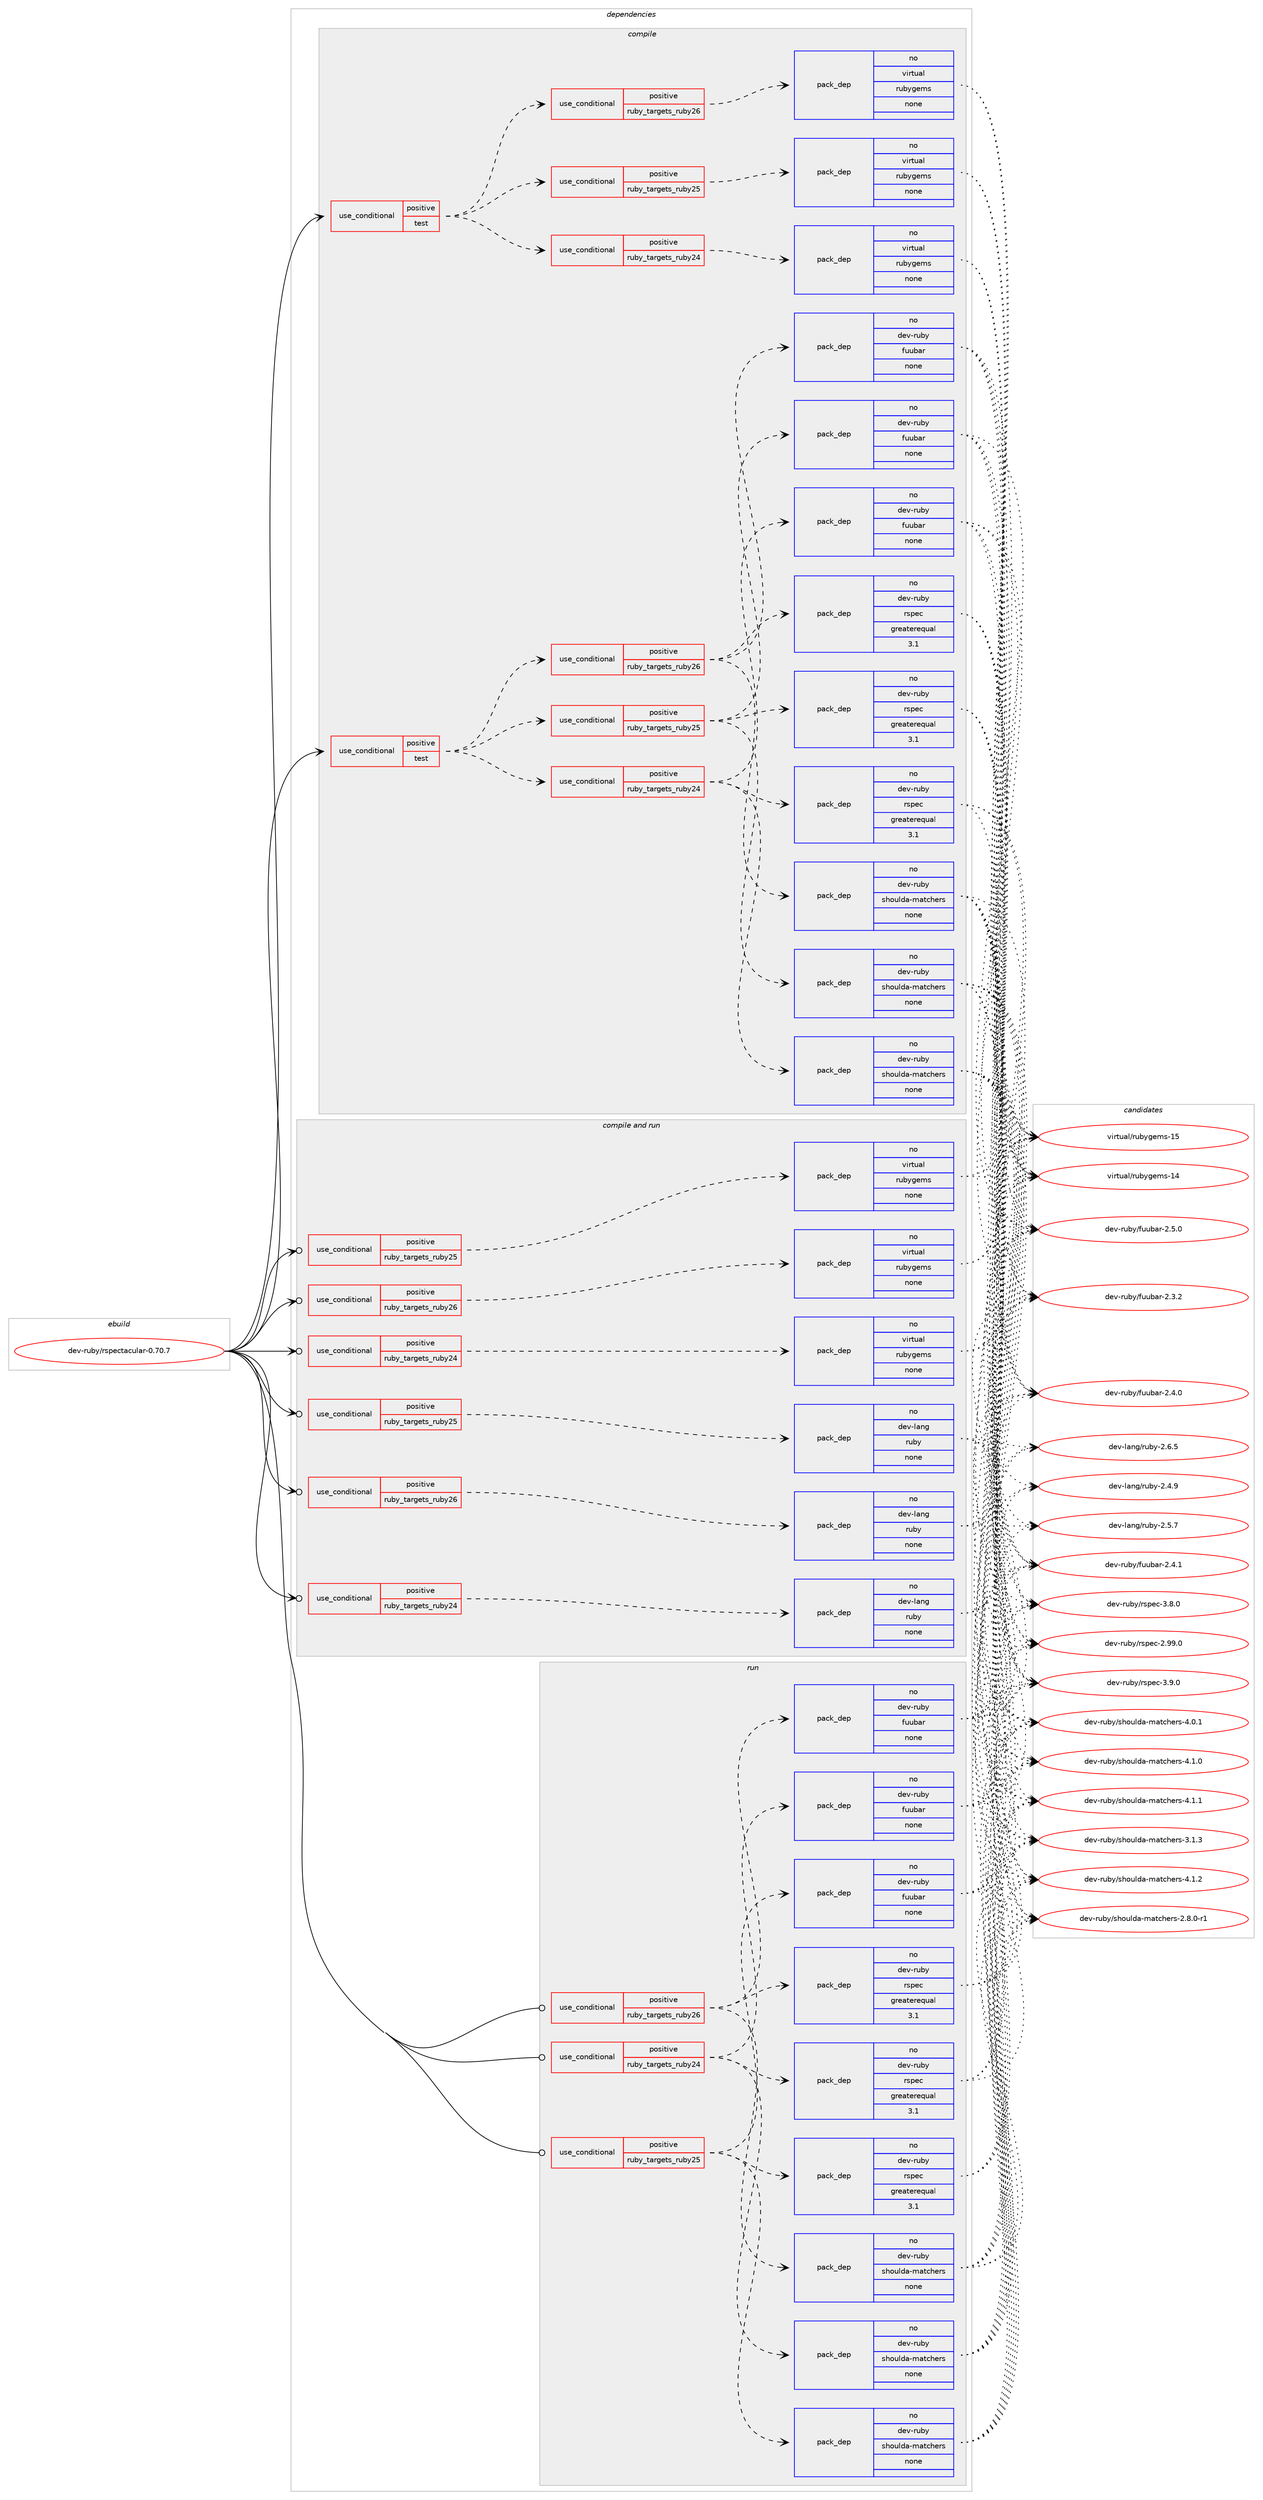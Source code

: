 digraph prolog {

# *************
# Graph options
# *************

newrank=true;
concentrate=true;
compound=true;
graph [rankdir=LR,fontname=Helvetica,fontsize=10,ranksep=1.5];#, ranksep=2.5, nodesep=0.2];
edge  [arrowhead=vee];
node  [fontname=Helvetica,fontsize=10];

# **********
# The ebuild
# **********

subgraph cluster_leftcol {
color=gray;
rank=same;
label=<<i>ebuild</i>>;
id [label="dev-ruby/rspectacular-0.70.7", color=red, width=4, href="../dev-ruby/rspectacular-0.70.7.svg"];
}

# ****************
# The dependencies
# ****************

subgraph cluster_midcol {
color=gray;
label=<<i>dependencies</i>>;
subgraph cluster_compile {
fillcolor="#eeeeee";
style=filled;
label=<<i>compile</i>>;
subgraph cond174399 {
dependency708696 [label=<<TABLE BORDER="0" CELLBORDER="1" CELLSPACING="0" CELLPADDING="4"><TR><TD ROWSPAN="3" CELLPADDING="10">use_conditional</TD></TR><TR><TD>positive</TD></TR><TR><TD>test</TD></TR></TABLE>>, shape=none, color=red];
subgraph cond174400 {
dependency708697 [label=<<TABLE BORDER="0" CELLBORDER="1" CELLSPACING="0" CELLPADDING="4"><TR><TD ROWSPAN="3" CELLPADDING="10">use_conditional</TD></TR><TR><TD>positive</TD></TR><TR><TD>ruby_targets_ruby24</TD></TR></TABLE>>, shape=none, color=red];
subgraph pack522267 {
dependency708698 [label=<<TABLE BORDER="0" CELLBORDER="1" CELLSPACING="0" CELLPADDING="4" WIDTH="220"><TR><TD ROWSPAN="6" CELLPADDING="30">pack_dep</TD></TR><TR><TD WIDTH="110">no</TD></TR><TR><TD>dev-ruby</TD></TR><TR><TD>rspec</TD></TR><TR><TD>greaterequal</TD></TR><TR><TD>3.1</TD></TR></TABLE>>, shape=none, color=blue];
}
dependency708697:e -> dependency708698:w [weight=20,style="dashed",arrowhead="vee"];
subgraph pack522268 {
dependency708699 [label=<<TABLE BORDER="0" CELLBORDER="1" CELLSPACING="0" CELLPADDING="4" WIDTH="220"><TR><TD ROWSPAN="6" CELLPADDING="30">pack_dep</TD></TR><TR><TD WIDTH="110">no</TD></TR><TR><TD>dev-ruby</TD></TR><TR><TD>fuubar</TD></TR><TR><TD>none</TD></TR><TR><TD></TD></TR></TABLE>>, shape=none, color=blue];
}
dependency708697:e -> dependency708699:w [weight=20,style="dashed",arrowhead="vee"];
subgraph pack522269 {
dependency708700 [label=<<TABLE BORDER="0" CELLBORDER="1" CELLSPACING="0" CELLPADDING="4" WIDTH="220"><TR><TD ROWSPAN="6" CELLPADDING="30">pack_dep</TD></TR><TR><TD WIDTH="110">no</TD></TR><TR><TD>dev-ruby</TD></TR><TR><TD>shoulda-matchers</TD></TR><TR><TD>none</TD></TR><TR><TD></TD></TR></TABLE>>, shape=none, color=blue];
}
dependency708697:e -> dependency708700:w [weight=20,style="dashed",arrowhead="vee"];
}
dependency708696:e -> dependency708697:w [weight=20,style="dashed",arrowhead="vee"];
subgraph cond174401 {
dependency708701 [label=<<TABLE BORDER="0" CELLBORDER="1" CELLSPACING="0" CELLPADDING="4"><TR><TD ROWSPAN="3" CELLPADDING="10">use_conditional</TD></TR><TR><TD>positive</TD></TR><TR><TD>ruby_targets_ruby25</TD></TR></TABLE>>, shape=none, color=red];
subgraph pack522270 {
dependency708702 [label=<<TABLE BORDER="0" CELLBORDER="1" CELLSPACING="0" CELLPADDING="4" WIDTH="220"><TR><TD ROWSPAN="6" CELLPADDING="30">pack_dep</TD></TR><TR><TD WIDTH="110">no</TD></TR><TR><TD>dev-ruby</TD></TR><TR><TD>rspec</TD></TR><TR><TD>greaterequal</TD></TR><TR><TD>3.1</TD></TR></TABLE>>, shape=none, color=blue];
}
dependency708701:e -> dependency708702:w [weight=20,style="dashed",arrowhead="vee"];
subgraph pack522271 {
dependency708703 [label=<<TABLE BORDER="0" CELLBORDER="1" CELLSPACING="0" CELLPADDING="4" WIDTH="220"><TR><TD ROWSPAN="6" CELLPADDING="30">pack_dep</TD></TR><TR><TD WIDTH="110">no</TD></TR><TR><TD>dev-ruby</TD></TR><TR><TD>fuubar</TD></TR><TR><TD>none</TD></TR><TR><TD></TD></TR></TABLE>>, shape=none, color=blue];
}
dependency708701:e -> dependency708703:w [weight=20,style="dashed",arrowhead="vee"];
subgraph pack522272 {
dependency708704 [label=<<TABLE BORDER="0" CELLBORDER="1" CELLSPACING="0" CELLPADDING="4" WIDTH="220"><TR><TD ROWSPAN="6" CELLPADDING="30">pack_dep</TD></TR><TR><TD WIDTH="110">no</TD></TR><TR><TD>dev-ruby</TD></TR><TR><TD>shoulda-matchers</TD></TR><TR><TD>none</TD></TR><TR><TD></TD></TR></TABLE>>, shape=none, color=blue];
}
dependency708701:e -> dependency708704:w [weight=20,style="dashed",arrowhead="vee"];
}
dependency708696:e -> dependency708701:w [weight=20,style="dashed",arrowhead="vee"];
subgraph cond174402 {
dependency708705 [label=<<TABLE BORDER="0" CELLBORDER="1" CELLSPACING="0" CELLPADDING="4"><TR><TD ROWSPAN="3" CELLPADDING="10">use_conditional</TD></TR><TR><TD>positive</TD></TR><TR><TD>ruby_targets_ruby26</TD></TR></TABLE>>, shape=none, color=red];
subgraph pack522273 {
dependency708706 [label=<<TABLE BORDER="0" CELLBORDER="1" CELLSPACING="0" CELLPADDING="4" WIDTH="220"><TR><TD ROWSPAN="6" CELLPADDING="30">pack_dep</TD></TR><TR><TD WIDTH="110">no</TD></TR><TR><TD>dev-ruby</TD></TR><TR><TD>rspec</TD></TR><TR><TD>greaterequal</TD></TR><TR><TD>3.1</TD></TR></TABLE>>, shape=none, color=blue];
}
dependency708705:e -> dependency708706:w [weight=20,style="dashed",arrowhead="vee"];
subgraph pack522274 {
dependency708707 [label=<<TABLE BORDER="0" CELLBORDER="1" CELLSPACING="0" CELLPADDING="4" WIDTH="220"><TR><TD ROWSPAN="6" CELLPADDING="30">pack_dep</TD></TR><TR><TD WIDTH="110">no</TD></TR><TR><TD>dev-ruby</TD></TR><TR><TD>fuubar</TD></TR><TR><TD>none</TD></TR><TR><TD></TD></TR></TABLE>>, shape=none, color=blue];
}
dependency708705:e -> dependency708707:w [weight=20,style="dashed",arrowhead="vee"];
subgraph pack522275 {
dependency708708 [label=<<TABLE BORDER="0" CELLBORDER="1" CELLSPACING="0" CELLPADDING="4" WIDTH="220"><TR><TD ROWSPAN="6" CELLPADDING="30">pack_dep</TD></TR><TR><TD WIDTH="110">no</TD></TR><TR><TD>dev-ruby</TD></TR><TR><TD>shoulda-matchers</TD></TR><TR><TD>none</TD></TR><TR><TD></TD></TR></TABLE>>, shape=none, color=blue];
}
dependency708705:e -> dependency708708:w [weight=20,style="dashed",arrowhead="vee"];
}
dependency708696:e -> dependency708705:w [weight=20,style="dashed",arrowhead="vee"];
}
id:e -> dependency708696:w [weight=20,style="solid",arrowhead="vee"];
subgraph cond174403 {
dependency708709 [label=<<TABLE BORDER="0" CELLBORDER="1" CELLSPACING="0" CELLPADDING="4"><TR><TD ROWSPAN="3" CELLPADDING="10">use_conditional</TD></TR><TR><TD>positive</TD></TR><TR><TD>test</TD></TR></TABLE>>, shape=none, color=red];
subgraph cond174404 {
dependency708710 [label=<<TABLE BORDER="0" CELLBORDER="1" CELLSPACING="0" CELLPADDING="4"><TR><TD ROWSPAN="3" CELLPADDING="10">use_conditional</TD></TR><TR><TD>positive</TD></TR><TR><TD>ruby_targets_ruby24</TD></TR></TABLE>>, shape=none, color=red];
subgraph pack522276 {
dependency708711 [label=<<TABLE BORDER="0" CELLBORDER="1" CELLSPACING="0" CELLPADDING="4" WIDTH="220"><TR><TD ROWSPAN="6" CELLPADDING="30">pack_dep</TD></TR><TR><TD WIDTH="110">no</TD></TR><TR><TD>virtual</TD></TR><TR><TD>rubygems</TD></TR><TR><TD>none</TD></TR><TR><TD></TD></TR></TABLE>>, shape=none, color=blue];
}
dependency708710:e -> dependency708711:w [weight=20,style="dashed",arrowhead="vee"];
}
dependency708709:e -> dependency708710:w [weight=20,style="dashed",arrowhead="vee"];
subgraph cond174405 {
dependency708712 [label=<<TABLE BORDER="0" CELLBORDER="1" CELLSPACING="0" CELLPADDING="4"><TR><TD ROWSPAN="3" CELLPADDING="10">use_conditional</TD></TR><TR><TD>positive</TD></TR><TR><TD>ruby_targets_ruby25</TD></TR></TABLE>>, shape=none, color=red];
subgraph pack522277 {
dependency708713 [label=<<TABLE BORDER="0" CELLBORDER="1" CELLSPACING="0" CELLPADDING="4" WIDTH="220"><TR><TD ROWSPAN="6" CELLPADDING="30">pack_dep</TD></TR><TR><TD WIDTH="110">no</TD></TR><TR><TD>virtual</TD></TR><TR><TD>rubygems</TD></TR><TR><TD>none</TD></TR><TR><TD></TD></TR></TABLE>>, shape=none, color=blue];
}
dependency708712:e -> dependency708713:w [weight=20,style="dashed",arrowhead="vee"];
}
dependency708709:e -> dependency708712:w [weight=20,style="dashed",arrowhead="vee"];
subgraph cond174406 {
dependency708714 [label=<<TABLE BORDER="0" CELLBORDER="1" CELLSPACING="0" CELLPADDING="4"><TR><TD ROWSPAN="3" CELLPADDING="10">use_conditional</TD></TR><TR><TD>positive</TD></TR><TR><TD>ruby_targets_ruby26</TD></TR></TABLE>>, shape=none, color=red];
subgraph pack522278 {
dependency708715 [label=<<TABLE BORDER="0" CELLBORDER="1" CELLSPACING="0" CELLPADDING="4" WIDTH="220"><TR><TD ROWSPAN="6" CELLPADDING="30">pack_dep</TD></TR><TR><TD WIDTH="110">no</TD></TR><TR><TD>virtual</TD></TR><TR><TD>rubygems</TD></TR><TR><TD>none</TD></TR><TR><TD></TD></TR></TABLE>>, shape=none, color=blue];
}
dependency708714:e -> dependency708715:w [weight=20,style="dashed",arrowhead="vee"];
}
dependency708709:e -> dependency708714:w [weight=20,style="dashed",arrowhead="vee"];
}
id:e -> dependency708709:w [weight=20,style="solid",arrowhead="vee"];
}
subgraph cluster_compileandrun {
fillcolor="#eeeeee";
style=filled;
label=<<i>compile and run</i>>;
subgraph cond174407 {
dependency708716 [label=<<TABLE BORDER="0" CELLBORDER="1" CELLSPACING="0" CELLPADDING="4"><TR><TD ROWSPAN="3" CELLPADDING="10">use_conditional</TD></TR><TR><TD>positive</TD></TR><TR><TD>ruby_targets_ruby24</TD></TR></TABLE>>, shape=none, color=red];
subgraph pack522279 {
dependency708717 [label=<<TABLE BORDER="0" CELLBORDER="1" CELLSPACING="0" CELLPADDING="4" WIDTH="220"><TR><TD ROWSPAN="6" CELLPADDING="30">pack_dep</TD></TR><TR><TD WIDTH="110">no</TD></TR><TR><TD>dev-lang</TD></TR><TR><TD>ruby</TD></TR><TR><TD>none</TD></TR><TR><TD></TD></TR></TABLE>>, shape=none, color=blue];
}
dependency708716:e -> dependency708717:w [weight=20,style="dashed",arrowhead="vee"];
}
id:e -> dependency708716:w [weight=20,style="solid",arrowhead="odotvee"];
subgraph cond174408 {
dependency708718 [label=<<TABLE BORDER="0" CELLBORDER="1" CELLSPACING="0" CELLPADDING="4"><TR><TD ROWSPAN="3" CELLPADDING="10">use_conditional</TD></TR><TR><TD>positive</TD></TR><TR><TD>ruby_targets_ruby24</TD></TR></TABLE>>, shape=none, color=red];
subgraph pack522280 {
dependency708719 [label=<<TABLE BORDER="0" CELLBORDER="1" CELLSPACING="0" CELLPADDING="4" WIDTH="220"><TR><TD ROWSPAN="6" CELLPADDING="30">pack_dep</TD></TR><TR><TD WIDTH="110">no</TD></TR><TR><TD>virtual</TD></TR><TR><TD>rubygems</TD></TR><TR><TD>none</TD></TR><TR><TD></TD></TR></TABLE>>, shape=none, color=blue];
}
dependency708718:e -> dependency708719:w [weight=20,style="dashed",arrowhead="vee"];
}
id:e -> dependency708718:w [weight=20,style="solid",arrowhead="odotvee"];
subgraph cond174409 {
dependency708720 [label=<<TABLE BORDER="0" CELLBORDER="1" CELLSPACING="0" CELLPADDING="4"><TR><TD ROWSPAN="3" CELLPADDING="10">use_conditional</TD></TR><TR><TD>positive</TD></TR><TR><TD>ruby_targets_ruby25</TD></TR></TABLE>>, shape=none, color=red];
subgraph pack522281 {
dependency708721 [label=<<TABLE BORDER="0" CELLBORDER="1" CELLSPACING="0" CELLPADDING="4" WIDTH="220"><TR><TD ROWSPAN="6" CELLPADDING="30">pack_dep</TD></TR><TR><TD WIDTH="110">no</TD></TR><TR><TD>dev-lang</TD></TR><TR><TD>ruby</TD></TR><TR><TD>none</TD></TR><TR><TD></TD></TR></TABLE>>, shape=none, color=blue];
}
dependency708720:e -> dependency708721:w [weight=20,style="dashed",arrowhead="vee"];
}
id:e -> dependency708720:w [weight=20,style="solid",arrowhead="odotvee"];
subgraph cond174410 {
dependency708722 [label=<<TABLE BORDER="0" CELLBORDER="1" CELLSPACING="0" CELLPADDING="4"><TR><TD ROWSPAN="3" CELLPADDING="10">use_conditional</TD></TR><TR><TD>positive</TD></TR><TR><TD>ruby_targets_ruby25</TD></TR></TABLE>>, shape=none, color=red];
subgraph pack522282 {
dependency708723 [label=<<TABLE BORDER="0" CELLBORDER="1" CELLSPACING="0" CELLPADDING="4" WIDTH="220"><TR><TD ROWSPAN="6" CELLPADDING="30">pack_dep</TD></TR><TR><TD WIDTH="110">no</TD></TR><TR><TD>virtual</TD></TR><TR><TD>rubygems</TD></TR><TR><TD>none</TD></TR><TR><TD></TD></TR></TABLE>>, shape=none, color=blue];
}
dependency708722:e -> dependency708723:w [weight=20,style="dashed",arrowhead="vee"];
}
id:e -> dependency708722:w [weight=20,style="solid",arrowhead="odotvee"];
subgraph cond174411 {
dependency708724 [label=<<TABLE BORDER="0" CELLBORDER="1" CELLSPACING="0" CELLPADDING="4"><TR><TD ROWSPAN="3" CELLPADDING="10">use_conditional</TD></TR><TR><TD>positive</TD></TR><TR><TD>ruby_targets_ruby26</TD></TR></TABLE>>, shape=none, color=red];
subgraph pack522283 {
dependency708725 [label=<<TABLE BORDER="0" CELLBORDER="1" CELLSPACING="0" CELLPADDING="4" WIDTH="220"><TR><TD ROWSPAN="6" CELLPADDING="30">pack_dep</TD></TR><TR><TD WIDTH="110">no</TD></TR><TR><TD>dev-lang</TD></TR><TR><TD>ruby</TD></TR><TR><TD>none</TD></TR><TR><TD></TD></TR></TABLE>>, shape=none, color=blue];
}
dependency708724:e -> dependency708725:w [weight=20,style="dashed",arrowhead="vee"];
}
id:e -> dependency708724:w [weight=20,style="solid",arrowhead="odotvee"];
subgraph cond174412 {
dependency708726 [label=<<TABLE BORDER="0" CELLBORDER="1" CELLSPACING="0" CELLPADDING="4"><TR><TD ROWSPAN="3" CELLPADDING="10">use_conditional</TD></TR><TR><TD>positive</TD></TR><TR><TD>ruby_targets_ruby26</TD></TR></TABLE>>, shape=none, color=red];
subgraph pack522284 {
dependency708727 [label=<<TABLE BORDER="0" CELLBORDER="1" CELLSPACING="0" CELLPADDING="4" WIDTH="220"><TR><TD ROWSPAN="6" CELLPADDING="30">pack_dep</TD></TR><TR><TD WIDTH="110">no</TD></TR><TR><TD>virtual</TD></TR><TR><TD>rubygems</TD></TR><TR><TD>none</TD></TR><TR><TD></TD></TR></TABLE>>, shape=none, color=blue];
}
dependency708726:e -> dependency708727:w [weight=20,style="dashed",arrowhead="vee"];
}
id:e -> dependency708726:w [weight=20,style="solid",arrowhead="odotvee"];
}
subgraph cluster_run {
fillcolor="#eeeeee";
style=filled;
label=<<i>run</i>>;
subgraph cond174413 {
dependency708728 [label=<<TABLE BORDER="0" CELLBORDER="1" CELLSPACING="0" CELLPADDING="4"><TR><TD ROWSPAN="3" CELLPADDING="10">use_conditional</TD></TR><TR><TD>positive</TD></TR><TR><TD>ruby_targets_ruby24</TD></TR></TABLE>>, shape=none, color=red];
subgraph pack522285 {
dependency708729 [label=<<TABLE BORDER="0" CELLBORDER="1" CELLSPACING="0" CELLPADDING="4" WIDTH="220"><TR><TD ROWSPAN="6" CELLPADDING="30">pack_dep</TD></TR><TR><TD WIDTH="110">no</TD></TR><TR><TD>dev-ruby</TD></TR><TR><TD>rspec</TD></TR><TR><TD>greaterequal</TD></TR><TR><TD>3.1</TD></TR></TABLE>>, shape=none, color=blue];
}
dependency708728:e -> dependency708729:w [weight=20,style="dashed",arrowhead="vee"];
subgraph pack522286 {
dependency708730 [label=<<TABLE BORDER="0" CELLBORDER="1" CELLSPACING="0" CELLPADDING="4" WIDTH="220"><TR><TD ROWSPAN="6" CELLPADDING="30">pack_dep</TD></TR><TR><TD WIDTH="110">no</TD></TR><TR><TD>dev-ruby</TD></TR><TR><TD>fuubar</TD></TR><TR><TD>none</TD></TR><TR><TD></TD></TR></TABLE>>, shape=none, color=blue];
}
dependency708728:e -> dependency708730:w [weight=20,style="dashed",arrowhead="vee"];
subgraph pack522287 {
dependency708731 [label=<<TABLE BORDER="0" CELLBORDER="1" CELLSPACING="0" CELLPADDING="4" WIDTH="220"><TR><TD ROWSPAN="6" CELLPADDING="30">pack_dep</TD></TR><TR><TD WIDTH="110">no</TD></TR><TR><TD>dev-ruby</TD></TR><TR><TD>shoulda-matchers</TD></TR><TR><TD>none</TD></TR><TR><TD></TD></TR></TABLE>>, shape=none, color=blue];
}
dependency708728:e -> dependency708731:w [weight=20,style="dashed",arrowhead="vee"];
}
id:e -> dependency708728:w [weight=20,style="solid",arrowhead="odot"];
subgraph cond174414 {
dependency708732 [label=<<TABLE BORDER="0" CELLBORDER="1" CELLSPACING="0" CELLPADDING="4"><TR><TD ROWSPAN="3" CELLPADDING="10">use_conditional</TD></TR><TR><TD>positive</TD></TR><TR><TD>ruby_targets_ruby25</TD></TR></TABLE>>, shape=none, color=red];
subgraph pack522288 {
dependency708733 [label=<<TABLE BORDER="0" CELLBORDER="1" CELLSPACING="0" CELLPADDING="4" WIDTH="220"><TR><TD ROWSPAN="6" CELLPADDING="30">pack_dep</TD></TR><TR><TD WIDTH="110">no</TD></TR><TR><TD>dev-ruby</TD></TR><TR><TD>rspec</TD></TR><TR><TD>greaterequal</TD></TR><TR><TD>3.1</TD></TR></TABLE>>, shape=none, color=blue];
}
dependency708732:e -> dependency708733:w [weight=20,style="dashed",arrowhead="vee"];
subgraph pack522289 {
dependency708734 [label=<<TABLE BORDER="0" CELLBORDER="1" CELLSPACING="0" CELLPADDING="4" WIDTH="220"><TR><TD ROWSPAN="6" CELLPADDING="30">pack_dep</TD></TR><TR><TD WIDTH="110">no</TD></TR><TR><TD>dev-ruby</TD></TR><TR><TD>fuubar</TD></TR><TR><TD>none</TD></TR><TR><TD></TD></TR></TABLE>>, shape=none, color=blue];
}
dependency708732:e -> dependency708734:w [weight=20,style="dashed",arrowhead="vee"];
subgraph pack522290 {
dependency708735 [label=<<TABLE BORDER="0" CELLBORDER="1" CELLSPACING="0" CELLPADDING="4" WIDTH="220"><TR><TD ROWSPAN="6" CELLPADDING="30">pack_dep</TD></TR><TR><TD WIDTH="110">no</TD></TR><TR><TD>dev-ruby</TD></TR><TR><TD>shoulda-matchers</TD></TR><TR><TD>none</TD></TR><TR><TD></TD></TR></TABLE>>, shape=none, color=blue];
}
dependency708732:e -> dependency708735:w [weight=20,style="dashed",arrowhead="vee"];
}
id:e -> dependency708732:w [weight=20,style="solid",arrowhead="odot"];
subgraph cond174415 {
dependency708736 [label=<<TABLE BORDER="0" CELLBORDER="1" CELLSPACING="0" CELLPADDING="4"><TR><TD ROWSPAN="3" CELLPADDING="10">use_conditional</TD></TR><TR><TD>positive</TD></TR><TR><TD>ruby_targets_ruby26</TD></TR></TABLE>>, shape=none, color=red];
subgraph pack522291 {
dependency708737 [label=<<TABLE BORDER="0" CELLBORDER="1" CELLSPACING="0" CELLPADDING="4" WIDTH="220"><TR><TD ROWSPAN="6" CELLPADDING="30">pack_dep</TD></TR><TR><TD WIDTH="110">no</TD></TR><TR><TD>dev-ruby</TD></TR><TR><TD>rspec</TD></TR><TR><TD>greaterequal</TD></TR><TR><TD>3.1</TD></TR></TABLE>>, shape=none, color=blue];
}
dependency708736:e -> dependency708737:w [weight=20,style="dashed",arrowhead="vee"];
subgraph pack522292 {
dependency708738 [label=<<TABLE BORDER="0" CELLBORDER="1" CELLSPACING="0" CELLPADDING="4" WIDTH="220"><TR><TD ROWSPAN="6" CELLPADDING="30">pack_dep</TD></TR><TR><TD WIDTH="110">no</TD></TR><TR><TD>dev-ruby</TD></TR><TR><TD>fuubar</TD></TR><TR><TD>none</TD></TR><TR><TD></TD></TR></TABLE>>, shape=none, color=blue];
}
dependency708736:e -> dependency708738:w [weight=20,style="dashed",arrowhead="vee"];
subgraph pack522293 {
dependency708739 [label=<<TABLE BORDER="0" CELLBORDER="1" CELLSPACING="0" CELLPADDING="4" WIDTH="220"><TR><TD ROWSPAN="6" CELLPADDING="30">pack_dep</TD></TR><TR><TD WIDTH="110">no</TD></TR><TR><TD>dev-ruby</TD></TR><TR><TD>shoulda-matchers</TD></TR><TR><TD>none</TD></TR><TR><TD></TD></TR></TABLE>>, shape=none, color=blue];
}
dependency708736:e -> dependency708739:w [weight=20,style="dashed",arrowhead="vee"];
}
id:e -> dependency708736:w [weight=20,style="solid",arrowhead="odot"];
}
}

# **************
# The candidates
# **************

subgraph cluster_choices {
rank=same;
color=gray;
label=<<i>candidates</i>>;

subgraph choice522267 {
color=black;
nodesep=1;
choice1001011184511411798121471141151121019945504657574648 [label="dev-ruby/rspec-2.99.0", color=red, width=4,href="../dev-ruby/rspec-2.99.0.svg"];
choice10010111845114117981214711411511210199455146564648 [label="dev-ruby/rspec-3.8.0", color=red, width=4,href="../dev-ruby/rspec-3.8.0.svg"];
choice10010111845114117981214711411511210199455146574648 [label="dev-ruby/rspec-3.9.0", color=red, width=4,href="../dev-ruby/rspec-3.9.0.svg"];
dependency708698:e -> choice1001011184511411798121471141151121019945504657574648:w [style=dotted,weight="100"];
dependency708698:e -> choice10010111845114117981214711411511210199455146564648:w [style=dotted,weight="100"];
dependency708698:e -> choice10010111845114117981214711411511210199455146574648:w [style=dotted,weight="100"];
}
subgraph choice522268 {
color=black;
nodesep=1;
choice1001011184511411798121471021171179897114455046514650 [label="dev-ruby/fuubar-2.3.2", color=red, width=4,href="../dev-ruby/fuubar-2.3.2.svg"];
choice1001011184511411798121471021171179897114455046524648 [label="dev-ruby/fuubar-2.4.0", color=red, width=4,href="../dev-ruby/fuubar-2.4.0.svg"];
choice1001011184511411798121471021171179897114455046524649 [label="dev-ruby/fuubar-2.4.1", color=red, width=4,href="../dev-ruby/fuubar-2.4.1.svg"];
choice1001011184511411798121471021171179897114455046534648 [label="dev-ruby/fuubar-2.5.0", color=red, width=4,href="../dev-ruby/fuubar-2.5.0.svg"];
dependency708699:e -> choice1001011184511411798121471021171179897114455046514650:w [style=dotted,weight="100"];
dependency708699:e -> choice1001011184511411798121471021171179897114455046524648:w [style=dotted,weight="100"];
dependency708699:e -> choice1001011184511411798121471021171179897114455046524649:w [style=dotted,weight="100"];
dependency708699:e -> choice1001011184511411798121471021171179897114455046534648:w [style=dotted,weight="100"];
}
subgraph choice522269 {
color=black;
nodesep=1;
choice100101118451141179812147115104111117108100974510997116991041011141154550465646484511449 [label="dev-ruby/shoulda-matchers-2.8.0-r1", color=red, width=4,href="../dev-ruby/shoulda-matchers-2.8.0-r1.svg"];
choice10010111845114117981214711510411111710810097451099711699104101114115455146494651 [label="dev-ruby/shoulda-matchers-3.1.3", color=red, width=4,href="../dev-ruby/shoulda-matchers-3.1.3.svg"];
choice10010111845114117981214711510411111710810097451099711699104101114115455246484649 [label="dev-ruby/shoulda-matchers-4.0.1", color=red, width=4,href="../dev-ruby/shoulda-matchers-4.0.1.svg"];
choice10010111845114117981214711510411111710810097451099711699104101114115455246494648 [label="dev-ruby/shoulda-matchers-4.1.0", color=red, width=4,href="../dev-ruby/shoulda-matchers-4.1.0.svg"];
choice10010111845114117981214711510411111710810097451099711699104101114115455246494649 [label="dev-ruby/shoulda-matchers-4.1.1", color=red, width=4,href="../dev-ruby/shoulda-matchers-4.1.1.svg"];
choice10010111845114117981214711510411111710810097451099711699104101114115455246494650 [label="dev-ruby/shoulda-matchers-4.1.2", color=red, width=4,href="../dev-ruby/shoulda-matchers-4.1.2.svg"];
dependency708700:e -> choice100101118451141179812147115104111117108100974510997116991041011141154550465646484511449:w [style=dotted,weight="100"];
dependency708700:e -> choice10010111845114117981214711510411111710810097451099711699104101114115455146494651:w [style=dotted,weight="100"];
dependency708700:e -> choice10010111845114117981214711510411111710810097451099711699104101114115455246484649:w [style=dotted,weight="100"];
dependency708700:e -> choice10010111845114117981214711510411111710810097451099711699104101114115455246494648:w [style=dotted,weight="100"];
dependency708700:e -> choice10010111845114117981214711510411111710810097451099711699104101114115455246494649:w [style=dotted,weight="100"];
dependency708700:e -> choice10010111845114117981214711510411111710810097451099711699104101114115455246494650:w [style=dotted,weight="100"];
}
subgraph choice522270 {
color=black;
nodesep=1;
choice1001011184511411798121471141151121019945504657574648 [label="dev-ruby/rspec-2.99.0", color=red, width=4,href="../dev-ruby/rspec-2.99.0.svg"];
choice10010111845114117981214711411511210199455146564648 [label="dev-ruby/rspec-3.8.0", color=red, width=4,href="../dev-ruby/rspec-3.8.0.svg"];
choice10010111845114117981214711411511210199455146574648 [label="dev-ruby/rspec-3.9.0", color=red, width=4,href="../dev-ruby/rspec-3.9.0.svg"];
dependency708702:e -> choice1001011184511411798121471141151121019945504657574648:w [style=dotted,weight="100"];
dependency708702:e -> choice10010111845114117981214711411511210199455146564648:w [style=dotted,weight="100"];
dependency708702:e -> choice10010111845114117981214711411511210199455146574648:w [style=dotted,weight="100"];
}
subgraph choice522271 {
color=black;
nodesep=1;
choice1001011184511411798121471021171179897114455046514650 [label="dev-ruby/fuubar-2.3.2", color=red, width=4,href="../dev-ruby/fuubar-2.3.2.svg"];
choice1001011184511411798121471021171179897114455046524648 [label="dev-ruby/fuubar-2.4.0", color=red, width=4,href="../dev-ruby/fuubar-2.4.0.svg"];
choice1001011184511411798121471021171179897114455046524649 [label="dev-ruby/fuubar-2.4.1", color=red, width=4,href="../dev-ruby/fuubar-2.4.1.svg"];
choice1001011184511411798121471021171179897114455046534648 [label="dev-ruby/fuubar-2.5.0", color=red, width=4,href="../dev-ruby/fuubar-2.5.0.svg"];
dependency708703:e -> choice1001011184511411798121471021171179897114455046514650:w [style=dotted,weight="100"];
dependency708703:e -> choice1001011184511411798121471021171179897114455046524648:w [style=dotted,weight="100"];
dependency708703:e -> choice1001011184511411798121471021171179897114455046524649:w [style=dotted,weight="100"];
dependency708703:e -> choice1001011184511411798121471021171179897114455046534648:w [style=dotted,weight="100"];
}
subgraph choice522272 {
color=black;
nodesep=1;
choice100101118451141179812147115104111117108100974510997116991041011141154550465646484511449 [label="dev-ruby/shoulda-matchers-2.8.0-r1", color=red, width=4,href="../dev-ruby/shoulda-matchers-2.8.0-r1.svg"];
choice10010111845114117981214711510411111710810097451099711699104101114115455146494651 [label="dev-ruby/shoulda-matchers-3.1.3", color=red, width=4,href="../dev-ruby/shoulda-matchers-3.1.3.svg"];
choice10010111845114117981214711510411111710810097451099711699104101114115455246484649 [label="dev-ruby/shoulda-matchers-4.0.1", color=red, width=4,href="../dev-ruby/shoulda-matchers-4.0.1.svg"];
choice10010111845114117981214711510411111710810097451099711699104101114115455246494648 [label="dev-ruby/shoulda-matchers-4.1.0", color=red, width=4,href="../dev-ruby/shoulda-matchers-4.1.0.svg"];
choice10010111845114117981214711510411111710810097451099711699104101114115455246494649 [label="dev-ruby/shoulda-matchers-4.1.1", color=red, width=4,href="../dev-ruby/shoulda-matchers-4.1.1.svg"];
choice10010111845114117981214711510411111710810097451099711699104101114115455246494650 [label="dev-ruby/shoulda-matchers-4.1.2", color=red, width=4,href="../dev-ruby/shoulda-matchers-4.1.2.svg"];
dependency708704:e -> choice100101118451141179812147115104111117108100974510997116991041011141154550465646484511449:w [style=dotted,weight="100"];
dependency708704:e -> choice10010111845114117981214711510411111710810097451099711699104101114115455146494651:w [style=dotted,weight="100"];
dependency708704:e -> choice10010111845114117981214711510411111710810097451099711699104101114115455246484649:w [style=dotted,weight="100"];
dependency708704:e -> choice10010111845114117981214711510411111710810097451099711699104101114115455246494648:w [style=dotted,weight="100"];
dependency708704:e -> choice10010111845114117981214711510411111710810097451099711699104101114115455246494649:w [style=dotted,weight="100"];
dependency708704:e -> choice10010111845114117981214711510411111710810097451099711699104101114115455246494650:w [style=dotted,weight="100"];
}
subgraph choice522273 {
color=black;
nodesep=1;
choice1001011184511411798121471141151121019945504657574648 [label="dev-ruby/rspec-2.99.0", color=red, width=4,href="../dev-ruby/rspec-2.99.0.svg"];
choice10010111845114117981214711411511210199455146564648 [label="dev-ruby/rspec-3.8.0", color=red, width=4,href="../dev-ruby/rspec-3.8.0.svg"];
choice10010111845114117981214711411511210199455146574648 [label="dev-ruby/rspec-3.9.0", color=red, width=4,href="../dev-ruby/rspec-3.9.0.svg"];
dependency708706:e -> choice1001011184511411798121471141151121019945504657574648:w [style=dotted,weight="100"];
dependency708706:e -> choice10010111845114117981214711411511210199455146564648:w [style=dotted,weight="100"];
dependency708706:e -> choice10010111845114117981214711411511210199455146574648:w [style=dotted,weight="100"];
}
subgraph choice522274 {
color=black;
nodesep=1;
choice1001011184511411798121471021171179897114455046514650 [label="dev-ruby/fuubar-2.3.2", color=red, width=4,href="../dev-ruby/fuubar-2.3.2.svg"];
choice1001011184511411798121471021171179897114455046524648 [label="dev-ruby/fuubar-2.4.0", color=red, width=4,href="../dev-ruby/fuubar-2.4.0.svg"];
choice1001011184511411798121471021171179897114455046524649 [label="dev-ruby/fuubar-2.4.1", color=red, width=4,href="../dev-ruby/fuubar-2.4.1.svg"];
choice1001011184511411798121471021171179897114455046534648 [label="dev-ruby/fuubar-2.5.0", color=red, width=4,href="../dev-ruby/fuubar-2.5.0.svg"];
dependency708707:e -> choice1001011184511411798121471021171179897114455046514650:w [style=dotted,weight="100"];
dependency708707:e -> choice1001011184511411798121471021171179897114455046524648:w [style=dotted,weight="100"];
dependency708707:e -> choice1001011184511411798121471021171179897114455046524649:w [style=dotted,weight="100"];
dependency708707:e -> choice1001011184511411798121471021171179897114455046534648:w [style=dotted,weight="100"];
}
subgraph choice522275 {
color=black;
nodesep=1;
choice100101118451141179812147115104111117108100974510997116991041011141154550465646484511449 [label="dev-ruby/shoulda-matchers-2.8.0-r1", color=red, width=4,href="../dev-ruby/shoulda-matchers-2.8.0-r1.svg"];
choice10010111845114117981214711510411111710810097451099711699104101114115455146494651 [label="dev-ruby/shoulda-matchers-3.1.3", color=red, width=4,href="../dev-ruby/shoulda-matchers-3.1.3.svg"];
choice10010111845114117981214711510411111710810097451099711699104101114115455246484649 [label="dev-ruby/shoulda-matchers-4.0.1", color=red, width=4,href="../dev-ruby/shoulda-matchers-4.0.1.svg"];
choice10010111845114117981214711510411111710810097451099711699104101114115455246494648 [label="dev-ruby/shoulda-matchers-4.1.0", color=red, width=4,href="../dev-ruby/shoulda-matchers-4.1.0.svg"];
choice10010111845114117981214711510411111710810097451099711699104101114115455246494649 [label="dev-ruby/shoulda-matchers-4.1.1", color=red, width=4,href="../dev-ruby/shoulda-matchers-4.1.1.svg"];
choice10010111845114117981214711510411111710810097451099711699104101114115455246494650 [label="dev-ruby/shoulda-matchers-4.1.2", color=red, width=4,href="../dev-ruby/shoulda-matchers-4.1.2.svg"];
dependency708708:e -> choice100101118451141179812147115104111117108100974510997116991041011141154550465646484511449:w [style=dotted,weight="100"];
dependency708708:e -> choice10010111845114117981214711510411111710810097451099711699104101114115455146494651:w [style=dotted,weight="100"];
dependency708708:e -> choice10010111845114117981214711510411111710810097451099711699104101114115455246484649:w [style=dotted,weight="100"];
dependency708708:e -> choice10010111845114117981214711510411111710810097451099711699104101114115455246494648:w [style=dotted,weight="100"];
dependency708708:e -> choice10010111845114117981214711510411111710810097451099711699104101114115455246494649:w [style=dotted,weight="100"];
dependency708708:e -> choice10010111845114117981214711510411111710810097451099711699104101114115455246494650:w [style=dotted,weight="100"];
}
subgraph choice522276 {
color=black;
nodesep=1;
choice118105114116117971084711411798121103101109115454952 [label="virtual/rubygems-14", color=red, width=4,href="../virtual/rubygems-14.svg"];
choice118105114116117971084711411798121103101109115454953 [label="virtual/rubygems-15", color=red, width=4,href="../virtual/rubygems-15.svg"];
dependency708711:e -> choice118105114116117971084711411798121103101109115454952:w [style=dotted,weight="100"];
dependency708711:e -> choice118105114116117971084711411798121103101109115454953:w [style=dotted,weight="100"];
}
subgraph choice522277 {
color=black;
nodesep=1;
choice118105114116117971084711411798121103101109115454952 [label="virtual/rubygems-14", color=red, width=4,href="../virtual/rubygems-14.svg"];
choice118105114116117971084711411798121103101109115454953 [label="virtual/rubygems-15", color=red, width=4,href="../virtual/rubygems-15.svg"];
dependency708713:e -> choice118105114116117971084711411798121103101109115454952:w [style=dotted,weight="100"];
dependency708713:e -> choice118105114116117971084711411798121103101109115454953:w [style=dotted,weight="100"];
}
subgraph choice522278 {
color=black;
nodesep=1;
choice118105114116117971084711411798121103101109115454952 [label="virtual/rubygems-14", color=red, width=4,href="../virtual/rubygems-14.svg"];
choice118105114116117971084711411798121103101109115454953 [label="virtual/rubygems-15", color=red, width=4,href="../virtual/rubygems-15.svg"];
dependency708715:e -> choice118105114116117971084711411798121103101109115454952:w [style=dotted,weight="100"];
dependency708715:e -> choice118105114116117971084711411798121103101109115454953:w [style=dotted,weight="100"];
}
subgraph choice522279 {
color=black;
nodesep=1;
choice10010111845108971101034711411798121455046524657 [label="dev-lang/ruby-2.4.9", color=red, width=4,href="../dev-lang/ruby-2.4.9.svg"];
choice10010111845108971101034711411798121455046534655 [label="dev-lang/ruby-2.5.7", color=red, width=4,href="../dev-lang/ruby-2.5.7.svg"];
choice10010111845108971101034711411798121455046544653 [label="dev-lang/ruby-2.6.5", color=red, width=4,href="../dev-lang/ruby-2.6.5.svg"];
dependency708717:e -> choice10010111845108971101034711411798121455046524657:w [style=dotted,weight="100"];
dependency708717:e -> choice10010111845108971101034711411798121455046534655:w [style=dotted,weight="100"];
dependency708717:e -> choice10010111845108971101034711411798121455046544653:w [style=dotted,weight="100"];
}
subgraph choice522280 {
color=black;
nodesep=1;
choice118105114116117971084711411798121103101109115454952 [label="virtual/rubygems-14", color=red, width=4,href="../virtual/rubygems-14.svg"];
choice118105114116117971084711411798121103101109115454953 [label="virtual/rubygems-15", color=red, width=4,href="../virtual/rubygems-15.svg"];
dependency708719:e -> choice118105114116117971084711411798121103101109115454952:w [style=dotted,weight="100"];
dependency708719:e -> choice118105114116117971084711411798121103101109115454953:w [style=dotted,weight="100"];
}
subgraph choice522281 {
color=black;
nodesep=1;
choice10010111845108971101034711411798121455046524657 [label="dev-lang/ruby-2.4.9", color=red, width=4,href="../dev-lang/ruby-2.4.9.svg"];
choice10010111845108971101034711411798121455046534655 [label="dev-lang/ruby-2.5.7", color=red, width=4,href="../dev-lang/ruby-2.5.7.svg"];
choice10010111845108971101034711411798121455046544653 [label="dev-lang/ruby-2.6.5", color=red, width=4,href="../dev-lang/ruby-2.6.5.svg"];
dependency708721:e -> choice10010111845108971101034711411798121455046524657:w [style=dotted,weight="100"];
dependency708721:e -> choice10010111845108971101034711411798121455046534655:w [style=dotted,weight="100"];
dependency708721:e -> choice10010111845108971101034711411798121455046544653:w [style=dotted,weight="100"];
}
subgraph choice522282 {
color=black;
nodesep=1;
choice118105114116117971084711411798121103101109115454952 [label="virtual/rubygems-14", color=red, width=4,href="../virtual/rubygems-14.svg"];
choice118105114116117971084711411798121103101109115454953 [label="virtual/rubygems-15", color=red, width=4,href="../virtual/rubygems-15.svg"];
dependency708723:e -> choice118105114116117971084711411798121103101109115454952:w [style=dotted,weight="100"];
dependency708723:e -> choice118105114116117971084711411798121103101109115454953:w [style=dotted,weight="100"];
}
subgraph choice522283 {
color=black;
nodesep=1;
choice10010111845108971101034711411798121455046524657 [label="dev-lang/ruby-2.4.9", color=red, width=4,href="../dev-lang/ruby-2.4.9.svg"];
choice10010111845108971101034711411798121455046534655 [label="dev-lang/ruby-2.5.7", color=red, width=4,href="../dev-lang/ruby-2.5.7.svg"];
choice10010111845108971101034711411798121455046544653 [label="dev-lang/ruby-2.6.5", color=red, width=4,href="../dev-lang/ruby-2.6.5.svg"];
dependency708725:e -> choice10010111845108971101034711411798121455046524657:w [style=dotted,weight="100"];
dependency708725:e -> choice10010111845108971101034711411798121455046534655:w [style=dotted,weight="100"];
dependency708725:e -> choice10010111845108971101034711411798121455046544653:w [style=dotted,weight="100"];
}
subgraph choice522284 {
color=black;
nodesep=1;
choice118105114116117971084711411798121103101109115454952 [label="virtual/rubygems-14", color=red, width=4,href="../virtual/rubygems-14.svg"];
choice118105114116117971084711411798121103101109115454953 [label="virtual/rubygems-15", color=red, width=4,href="../virtual/rubygems-15.svg"];
dependency708727:e -> choice118105114116117971084711411798121103101109115454952:w [style=dotted,weight="100"];
dependency708727:e -> choice118105114116117971084711411798121103101109115454953:w [style=dotted,weight="100"];
}
subgraph choice522285 {
color=black;
nodesep=1;
choice1001011184511411798121471141151121019945504657574648 [label="dev-ruby/rspec-2.99.0", color=red, width=4,href="../dev-ruby/rspec-2.99.0.svg"];
choice10010111845114117981214711411511210199455146564648 [label="dev-ruby/rspec-3.8.0", color=red, width=4,href="../dev-ruby/rspec-3.8.0.svg"];
choice10010111845114117981214711411511210199455146574648 [label="dev-ruby/rspec-3.9.0", color=red, width=4,href="../dev-ruby/rspec-3.9.0.svg"];
dependency708729:e -> choice1001011184511411798121471141151121019945504657574648:w [style=dotted,weight="100"];
dependency708729:e -> choice10010111845114117981214711411511210199455146564648:w [style=dotted,weight="100"];
dependency708729:e -> choice10010111845114117981214711411511210199455146574648:w [style=dotted,weight="100"];
}
subgraph choice522286 {
color=black;
nodesep=1;
choice1001011184511411798121471021171179897114455046514650 [label="dev-ruby/fuubar-2.3.2", color=red, width=4,href="../dev-ruby/fuubar-2.3.2.svg"];
choice1001011184511411798121471021171179897114455046524648 [label="dev-ruby/fuubar-2.4.0", color=red, width=4,href="../dev-ruby/fuubar-2.4.0.svg"];
choice1001011184511411798121471021171179897114455046524649 [label="dev-ruby/fuubar-2.4.1", color=red, width=4,href="../dev-ruby/fuubar-2.4.1.svg"];
choice1001011184511411798121471021171179897114455046534648 [label="dev-ruby/fuubar-2.5.0", color=red, width=4,href="../dev-ruby/fuubar-2.5.0.svg"];
dependency708730:e -> choice1001011184511411798121471021171179897114455046514650:w [style=dotted,weight="100"];
dependency708730:e -> choice1001011184511411798121471021171179897114455046524648:w [style=dotted,weight="100"];
dependency708730:e -> choice1001011184511411798121471021171179897114455046524649:w [style=dotted,weight="100"];
dependency708730:e -> choice1001011184511411798121471021171179897114455046534648:w [style=dotted,weight="100"];
}
subgraph choice522287 {
color=black;
nodesep=1;
choice100101118451141179812147115104111117108100974510997116991041011141154550465646484511449 [label="dev-ruby/shoulda-matchers-2.8.0-r1", color=red, width=4,href="../dev-ruby/shoulda-matchers-2.8.0-r1.svg"];
choice10010111845114117981214711510411111710810097451099711699104101114115455146494651 [label="dev-ruby/shoulda-matchers-3.1.3", color=red, width=4,href="../dev-ruby/shoulda-matchers-3.1.3.svg"];
choice10010111845114117981214711510411111710810097451099711699104101114115455246484649 [label="dev-ruby/shoulda-matchers-4.0.1", color=red, width=4,href="../dev-ruby/shoulda-matchers-4.0.1.svg"];
choice10010111845114117981214711510411111710810097451099711699104101114115455246494648 [label="dev-ruby/shoulda-matchers-4.1.0", color=red, width=4,href="../dev-ruby/shoulda-matchers-4.1.0.svg"];
choice10010111845114117981214711510411111710810097451099711699104101114115455246494649 [label="dev-ruby/shoulda-matchers-4.1.1", color=red, width=4,href="../dev-ruby/shoulda-matchers-4.1.1.svg"];
choice10010111845114117981214711510411111710810097451099711699104101114115455246494650 [label="dev-ruby/shoulda-matchers-4.1.2", color=red, width=4,href="../dev-ruby/shoulda-matchers-4.1.2.svg"];
dependency708731:e -> choice100101118451141179812147115104111117108100974510997116991041011141154550465646484511449:w [style=dotted,weight="100"];
dependency708731:e -> choice10010111845114117981214711510411111710810097451099711699104101114115455146494651:w [style=dotted,weight="100"];
dependency708731:e -> choice10010111845114117981214711510411111710810097451099711699104101114115455246484649:w [style=dotted,weight="100"];
dependency708731:e -> choice10010111845114117981214711510411111710810097451099711699104101114115455246494648:w [style=dotted,weight="100"];
dependency708731:e -> choice10010111845114117981214711510411111710810097451099711699104101114115455246494649:w [style=dotted,weight="100"];
dependency708731:e -> choice10010111845114117981214711510411111710810097451099711699104101114115455246494650:w [style=dotted,weight="100"];
}
subgraph choice522288 {
color=black;
nodesep=1;
choice1001011184511411798121471141151121019945504657574648 [label="dev-ruby/rspec-2.99.0", color=red, width=4,href="../dev-ruby/rspec-2.99.0.svg"];
choice10010111845114117981214711411511210199455146564648 [label="dev-ruby/rspec-3.8.0", color=red, width=4,href="../dev-ruby/rspec-3.8.0.svg"];
choice10010111845114117981214711411511210199455146574648 [label="dev-ruby/rspec-3.9.0", color=red, width=4,href="../dev-ruby/rspec-3.9.0.svg"];
dependency708733:e -> choice1001011184511411798121471141151121019945504657574648:w [style=dotted,weight="100"];
dependency708733:e -> choice10010111845114117981214711411511210199455146564648:w [style=dotted,weight="100"];
dependency708733:e -> choice10010111845114117981214711411511210199455146574648:w [style=dotted,weight="100"];
}
subgraph choice522289 {
color=black;
nodesep=1;
choice1001011184511411798121471021171179897114455046514650 [label="dev-ruby/fuubar-2.3.2", color=red, width=4,href="../dev-ruby/fuubar-2.3.2.svg"];
choice1001011184511411798121471021171179897114455046524648 [label="dev-ruby/fuubar-2.4.0", color=red, width=4,href="../dev-ruby/fuubar-2.4.0.svg"];
choice1001011184511411798121471021171179897114455046524649 [label="dev-ruby/fuubar-2.4.1", color=red, width=4,href="../dev-ruby/fuubar-2.4.1.svg"];
choice1001011184511411798121471021171179897114455046534648 [label="dev-ruby/fuubar-2.5.0", color=red, width=4,href="../dev-ruby/fuubar-2.5.0.svg"];
dependency708734:e -> choice1001011184511411798121471021171179897114455046514650:w [style=dotted,weight="100"];
dependency708734:e -> choice1001011184511411798121471021171179897114455046524648:w [style=dotted,weight="100"];
dependency708734:e -> choice1001011184511411798121471021171179897114455046524649:w [style=dotted,weight="100"];
dependency708734:e -> choice1001011184511411798121471021171179897114455046534648:w [style=dotted,weight="100"];
}
subgraph choice522290 {
color=black;
nodesep=1;
choice100101118451141179812147115104111117108100974510997116991041011141154550465646484511449 [label="dev-ruby/shoulda-matchers-2.8.0-r1", color=red, width=4,href="../dev-ruby/shoulda-matchers-2.8.0-r1.svg"];
choice10010111845114117981214711510411111710810097451099711699104101114115455146494651 [label="dev-ruby/shoulda-matchers-3.1.3", color=red, width=4,href="../dev-ruby/shoulda-matchers-3.1.3.svg"];
choice10010111845114117981214711510411111710810097451099711699104101114115455246484649 [label="dev-ruby/shoulda-matchers-4.0.1", color=red, width=4,href="../dev-ruby/shoulda-matchers-4.0.1.svg"];
choice10010111845114117981214711510411111710810097451099711699104101114115455246494648 [label="dev-ruby/shoulda-matchers-4.1.0", color=red, width=4,href="../dev-ruby/shoulda-matchers-4.1.0.svg"];
choice10010111845114117981214711510411111710810097451099711699104101114115455246494649 [label="dev-ruby/shoulda-matchers-4.1.1", color=red, width=4,href="../dev-ruby/shoulda-matchers-4.1.1.svg"];
choice10010111845114117981214711510411111710810097451099711699104101114115455246494650 [label="dev-ruby/shoulda-matchers-4.1.2", color=red, width=4,href="../dev-ruby/shoulda-matchers-4.1.2.svg"];
dependency708735:e -> choice100101118451141179812147115104111117108100974510997116991041011141154550465646484511449:w [style=dotted,weight="100"];
dependency708735:e -> choice10010111845114117981214711510411111710810097451099711699104101114115455146494651:w [style=dotted,weight="100"];
dependency708735:e -> choice10010111845114117981214711510411111710810097451099711699104101114115455246484649:w [style=dotted,weight="100"];
dependency708735:e -> choice10010111845114117981214711510411111710810097451099711699104101114115455246494648:w [style=dotted,weight="100"];
dependency708735:e -> choice10010111845114117981214711510411111710810097451099711699104101114115455246494649:w [style=dotted,weight="100"];
dependency708735:e -> choice10010111845114117981214711510411111710810097451099711699104101114115455246494650:w [style=dotted,weight="100"];
}
subgraph choice522291 {
color=black;
nodesep=1;
choice1001011184511411798121471141151121019945504657574648 [label="dev-ruby/rspec-2.99.0", color=red, width=4,href="../dev-ruby/rspec-2.99.0.svg"];
choice10010111845114117981214711411511210199455146564648 [label="dev-ruby/rspec-3.8.0", color=red, width=4,href="../dev-ruby/rspec-3.8.0.svg"];
choice10010111845114117981214711411511210199455146574648 [label="dev-ruby/rspec-3.9.0", color=red, width=4,href="../dev-ruby/rspec-3.9.0.svg"];
dependency708737:e -> choice1001011184511411798121471141151121019945504657574648:w [style=dotted,weight="100"];
dependency708737:e -> choice10010111845114117981214711411511210199455146564648:w [style=dotted,weight="100"];
dependency708737:e -> choice10010111845114117981214711411511210199455146574648:w [style=dotted,weight="100"];
}
subgraph choice522292 {
color=black;
nodesep=1;
choice1001011184511411798121471021171179897114455046514650 [label="dev-ruby/fuubar-2.3.2", color=red, width=4,href="../dev-ruby/fuubar-2.3.2.svg"];
choice1001011184511411798121471021171179897114455046524648 [label="dev-ruby/fuubar-2.4.0", color=red, width=4,href="../dev-ruby/fuubar-2.4.0.svg"];
choice1001011184511411798121471021171179897114455046524649 [label="dev-ruby/fuubar-2.4.1", color=red, width=4,href="../dev-ruby/fuubar-2.4.1.svg"];
choice1001011184511411798121471021171179897114455046534648 [label="dev-ruby/fuubar-2.5.0", color=red, width=4,href="../dev-ruby/fuubar-2.5.0.svg"];
dependency708738:e -> choice1001011184511411798121471021171179897114455046514650:w [style=dotted,weight="100"];
dependency708738:e -> choice1001011184511411798121471021171179897114455046524648:w [style=dotted,weight="100"];
dependency708738:e -> choice1001011184511411798121471021171179897114455046524649:w [style=dotted,weight="100"];
dependency708738:e -> choice1001011184511411798121471021171179897114455046534648:w [style=dotted,weight="100"];
}
subgraph choice522293 {
color=black;
nodesep=1;
choice100101118451141179812147115104111117108100974510997116991041011141154550465646484511449 [label="dev-ruby/shoulda-matchers-2.8.0-r1", color=red, width=4,href="../dev-ruby/shoulda-matchers-2.8.0-r1.svg"];
choice10010111845114117981214711510411111710810097451099711699104101114115455146494651 [label="dev-ruby/shoulda-matchers-3.1.3", color=red, width=4,href="../dev-ruby/shoulda-matchers-3.1.3.svg"];
choice10010111845114117981214711510411111710810097451099711699104101114115455246484649 [label="dev-ruby/shoulda-matchers-4.0.1", color=red, width=4,href="../dev-ruby/shoulda-matchers-4.0.1.svg"];
choice10010111845114117981214711510411111710810097451099711699104101114115455246494648 [label="dev-ruby/shoulda-matchers-4.1.0", color=red, width=4,href="../dev-ruby/shoulda-matchers-4.1.0.svg"];
choice10010111845114117981214711510411111710810097451099711699104101114115455246494649 [label="dev-ruby/shoulda-matchers-4.1.1", color=red, width=4,href="../dev-ruby/shoulda-matchers-4.1.1.svg"];
choice10010111845114117981214711510411111710810097451099711699104101114115455246494650 [label="dev-ruby/shoulda-matchers-4.1.2", color=red, width=4,href="../dev-ruby/shoulda-matchers-4.1.2.svg"];
dependency708739:e -> choice100101118451141179812147115104111117108100974510997116991041011141154550465646484511449:w [style=dotted,weight="100"];
dependency708739:e -> choice10010111845114117981214711510411111710810097451099711699104101114115455146494651:w [style=dotted,weight="100"];
dependency708739:e -> choice10010111845114117981214711510411111710810097451099711699104101114115455246484649:w [style=dotted,weight="100"];
dependency708739:e -> choice10010111845114117981214711510411111710810097451099711699104101114115455246494648:w [style=dotted,weight="100"];
dependency708739:e -> choice10010111845114117981214711510411111710810097451099711699104101114115455246494649:w [style=dotted,weight="100"];
dependency708739:e -> choice10010111845114117981214711510411111710810097451099711699104101114115455246494650:w [style=dotted,weight="100"];
}
}

}
